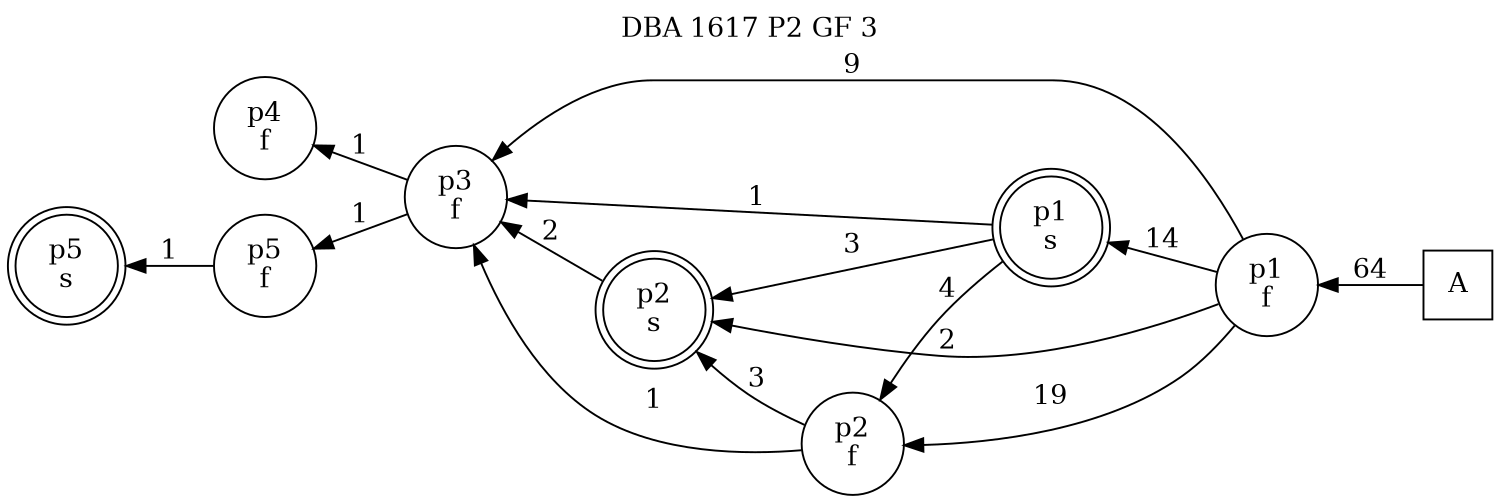 digraph DBA_1617_P2_GF_3_GOOD {
labelloc="tl"
label= " DBA 1617 P2 GF 3 "
rankdir="RL";
graph [ size=" 10 , 10 !"]

"A" [shape="square" label="A"]
"p1_f" [shape="circle" label="p1
f"]
"p2_f" [shape="circle" label="p2
f"]
"p1_s" [shape="doublecircle" label="p1
s"]
"p2_s" [shape="doublecircle" label="p2
s"]
"p3_f" [shape="circle" label="p3
f"]
"p4_f" [shape="circle" label="p4
f"]
"p5_f" [shape="circle" label="p5
f"]
"p5_s" [shape="doublecircle" label="p5
s"]
"A" -> "p1_f" [ label=64]
"p1_f" -> "p2_f" [ label=19]
"p1_f" -> "p1_s" [ label=14]
"p1_f" -> "p2_s" [ label=2]
"p1_f" -> "p3_f" [ label=9]
"p2_f" -> "p2_s" [ label=3]
"p2_f" -> "p3_f" [ label=1]
"p1_s" -> "p2_f" [ label=4]
"p1_s" -> "p2_s" [ label=3]
"p1_s" -> "p3_f" [ label=1]
"p2_s" -> "p3_f" [ label=2]
"p3_f" -> "p4_f" [ label=1]
"p3_f" -> "p5_f" [ label=1]
"p5_f" -> "p5_s" [ label=1]
}
